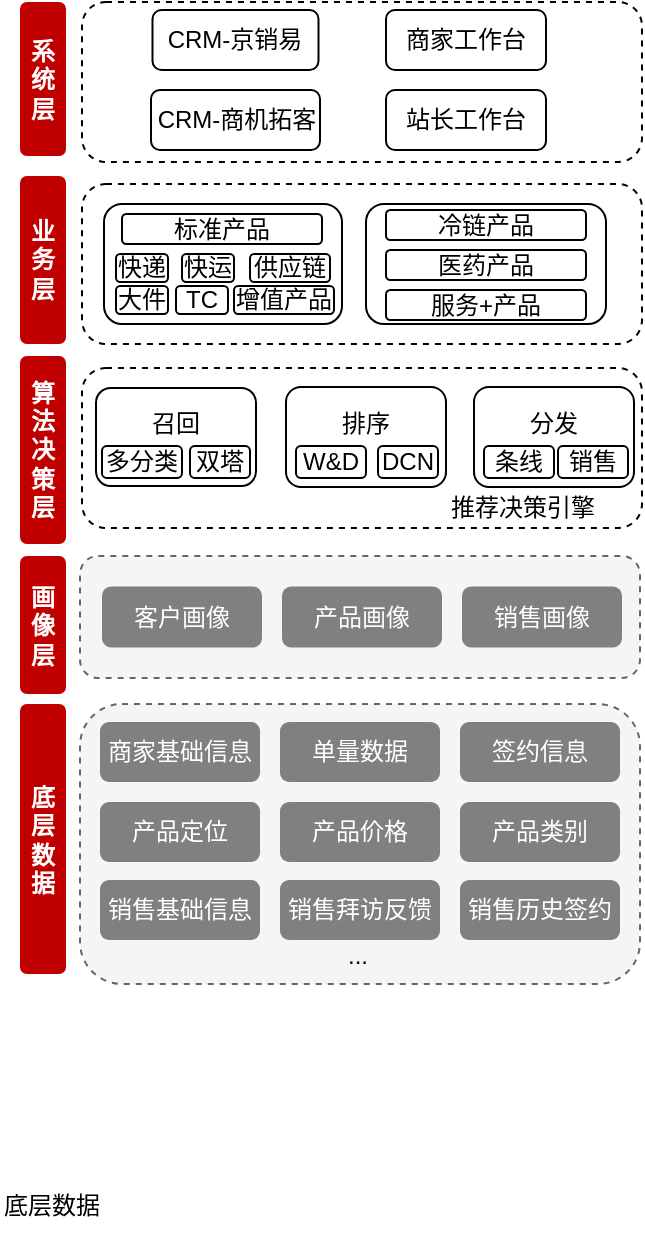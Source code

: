 <mxfile version="20.7.4" type="github">
  <diagram id="DPb6qml3PPKVToHAS9O5" name="第 1 页">
    <mxGraphModel dx="1064" dy="593" grid="1" gridSize="10" guides="1" tooltips="1" connect="1" arrows="1" fold="1" page="1" pageScale="1" pageWidth="827" pageHeight="1169" math="0" shadow="0">
      <root>
        <mxCell id="0" />
        <mxCell id="1" parent="0" />
        <mxCell id="wA1a_2lpNDio3Y59-0J--61" value="" style="group" vertex="1" connectable="0" parent="1">
          <mxGeometry x="111" y="63" width="280" height="80" as="geometry" />
        </mxCell>
        <mxCell id="wA1a_2lpNDio3Y59-0J--42" value="" style="rounded=1;whiteSpace=wrap;html=1;dashed=1;" vertex="1" parent="wA1a_2lpNDio3Y59-0J--61">
          <mxGeometry width="280" height="80" as="geometry" />
        </mxCell>
        <mxCell id="wA1a_2lpNDio3Y59-0J--56" value="CRM-京销易" style="rounded=1;whiteSpace=wrap;html=1;" vertex="1" parent="wA1a_2lpNDio3Y59-0J--61">
          <mxGeometry x="35.25" y="4" width="83" height="30" as="geometry" />
        </mxCell>
        <mxCell id="wA1a_2lpNDio3Y59-0J--57" value="CRM-商机拓客" style="rounded=1;whiteSpace=wrap;html=1;" vertex="1" parent="wA1a_2lpNDio3Y59-0J--61">
          <mxGeometry x="34.5" y="44" width="84.5" height="30" as="geometry" />
        </mxCell>
        <mxCell id="wA1a_2lpNDio3Y59-0J--58" value="商家工作台" style="rounded=1;whiteSpace=wrap;html=1;" vertex="1" parent="wA1a_2lpNDio3Y59-0J--61">
          <mxGeometry x="152" y="4" width="80" height="30" as="geometry" />
        </mxCell>
        <mxCell id="wA1a_2lpNDio3Y59-0J--59" value="站长工作台" style="rounded=1;whiteSpace=wrap;html=1;" vertex="1" parent="wA1a_2lpNDio3Y59-0J--61">
          <mxGeometry x="152" y="44" width="80" height="30" as="geometry" />
        </mxCell>
        <mxCell id="wA1a_2lpNDio3Y59-0J--62" value="" style="group" vertex="1" connectable="0" parent="1">
          <mxGeometry x="111" y="154" width="280" height="80" as="geometry" />
        </mxCell>
        <mxCell id="wA1a_2lpNDio3Y59-0J--29" value="" style="rounded=1;whiteSpace=wrap;html=1;dashed=1;" vertex="1" parent="wA1a_2lpNDio3Y59-0J--62">
          <mxGeometry width="280" height="80" as="geometry" />
        </mxCell>
        <mxCell id="wA1a_2lpNDio3Y59-0J--43" value="&amp;nbsp;&amp;nbsp;" style="rounded=1;whiteSpace=wrap;html=1;" vertex="1" parent="wA1a_2lpNDio3Y59-0J--62">
          <mxGeometry x="11" y="10" width="119" height="60" as="geometry" />
        </mxCell>
        <mxCell id="wA1a_2lpNDio3Y59-0J--44" value="" style="rounded=1;whiteSpace=wrap;html=1;" vertex="1" parent="wA1a_2lpNDio3Y59-0J--62">
          <mxGeometry x="142" y="10" width="120" height="60" as="geometry" />
        </mxCell>
        <mxCell id="wA1a_2lpNDio3Y59-0J--45" value="标准产品" style="rounded=1;whiteSpace=wrap;html=1;" vertex="1" parent="wA1a_2lpNDio3Y59-0J--62">
          <mxGeometry x="20" y="15" width="100" height="15" as="geometry" />
        </mxCell>
        <mxCell id="wA1a_2lpNDio3Y59-0J--46" value="供应链" style="rounded=1;whiteSpace=wrap;html=1;" vertex="1" parent="wA1a_2lpNDio3Y59-0J--62">
          <mxGeometry x="84" y="35" width="40" height="14" as="geometry" />
        </mxCell>
        <mxCell id="wA1a_2lpNDio3Y59-0J--48" value="快运" style="rounded=1;whiteSpace=wrap;html=1;" vertex="1" parent="wA1a_2lpNDio3Y59-0J--62">
          <mxGeometry x="50" y="35" width="26" height="14" as="geometry" />
        </mxCell>
        <mxCell id="wA1a_2lpNDio3Y59-0J--49" value="快递" style="rounded=1;whiteSpace=wrap;html=1;" vertex="1" parent="wA1a_2lpNDio3Y59-0J--62">
          <mxGeometry x="17" y="35" width="26" height="14" as="geometry" />
        </mxCell>
        <mxCell id="wA1a_2lpNDio3Y59-0J--50" value="TC" style="rounded=1;whiteSpace=wrap;html=1;" vertex="1" parent="wA1a_2lpNDio3Y59-0J--62">
          <mxGeometry x="47" y="51" width="26" height="14" as="geometry" />
        </mxCell>
        <mxCell id="wA1a_2lpNDio3Y59-0J--51" value="大件" style="rounded=1;whiteSpace=wrap;html=1;" vertex="1" parent="wA1a_2lpNDio3Y59-0J--62">
          <mxGeometry x="17" y="51" width="26" height="14" as="geometry" />
        </mxCell>
        <mxCell id="wA1a_2lpNDio3Y59-0J--52" value="增值产品" style="rounded=1;whiteSpace=wrap;html=1;" vertex="1" parent="wA1a_2lpNDio3Y59-0J--62">
          <mxGeometry x="76" y="51" width="50" height="14" as="geometry" />
        </mxCell>
        <mxCell id="wA1a_2lpNDio3Y59-0J--53" value="冷链产品" style="rounded=1;whiteSpace=wrap;html=1;" vertex="1" parent="wA1a_2lpNDio3Y59-0J--62">
          <mxGeometry x="152" y="13" width="100" height="15" as="geometry" />
        </mxCell>
        <mxCell id="wA1a_2lpNDio3Y59-0J--54" value="医药产品" style="rounded=1;whiteSpace=wrap;html=1;" vertex="1" parent="wA1a_2lpNDio3Y59-0J--62">
          <mxGeometry x="152" y="33" width="100" height="15" as="geometry" />
        </mxCell>
        <mxCell id="wA1a_2lpNDio3Y59-0J--55" value="服务+产品" style="rounded=1;whiteSpace=wrap;html=1;" vertex="1" parent="wA1a_2lpNDio3Y59-0J--62">
          <mxGeometry x="152" y="53" width="100" height="15" as="geometry" />
        </mxCell>
        <mxCell id="wA1a_2lpNDio3Y59-0J--76" value="&lt;span style=&quot;font-style: normal;&quot;&gt;底层数据&lt;/span&gt;" style="text;html=1;align=left;verticalAlign=middle;resizable=0;points=[];autosize=1;strokeColor=none;fillColor=none;fontStyle=2" vertex="1" parent="1">
          <mxGeometry x="70" y="650" width="70" height="30" as="geometry" />
        </mxCell>
        <mxCell id="wA1a_2lpNDio3Y59-0J--19" value="" style="rounded=1;whiteSpace=wrap;html=1;dashed=1;container=0;fillColor=#f5f5f5;fontColor=#333333;strokeColor=#666666;" vertex="1" parent="1">
          <mxGeometry x="110" y="414" width="280" height="140" as="geometry" />
        </mxCell>
        <mxCell id="wA1a_2lpNDio3Y59-0J--1" value="商家基础信息" style="rounded=1;whiteSpace=wrap;html=1;container=0;fillColor=#808080;fontColor=#FFFFFF;strokeColor=none;" vertex="1" parent="1">
          <mxGeometry x="120" y="423" width="80" height="30" as="geometry" />
        </mxCell>
        <mxCell id="wA1a_2lpNDio3Y59-0J--3" value="单量数据" style="rounded=1;whiteSpace=wrap;html=1;container=0;fillColor=#808080;strokeColor=none;fontColor=#FFFFFF;" vertex="1" parent="1">
          <mxGeometry x="210" y="423" width="80" height="30" as="geometry" />
        </mxCell>
        <mxCell id="wA1a_2lpNDio3Y59-0J--4" value="签约信息" style="rounded=1;whiteSpace=wrap;html=1;container=0;strokeColor=none;fillColor=#808080;fontColor=#FFFFFF;" vertex="1" parent="1">
          <mxGeometry x="300" y="423" width="80" height="30" as="geometry" />
        </mxCell>
        <mxCell id="wA1a_2lpNDio3Y59-0J--5" value="产品定位" style="rounded=1;whiteSpace=wrap;html=1;container=0;fillColor=#808080;strokeColor=none;fontColor=#FFFFFF;" vertex="1" parent="1">
          <mxGeometry x="120" y="463" width="80" height="30" as="geometry" />
        </mxCell>
        <mxCell id="wA1a_2lpNDio3Y59-0J--6" value="产品价格" style="rounded=1;whiteSpace=wrap;html=1;container=0;fillColor=#808080;strokeColor=none;fontColor=#FFFFFF;" vertex="1" parent="1">
          <mxGeometry x="210" y="463" width="80" height="30" as="geometry" />
        </mxCell>
        <mxCell id="wA1a_2lpNDio3Y59-0J--7" value="产品类别" style="rounded=1;whiteSpace=wrap;html=1;container=0;strokeColor=none;fillColor=#808080;fontColor=#FFFFFF;" vertex="1" parent="1">
          <mxGeometry x="300" y="463" width="80" height="30" as="geometry" />
        </mxCell>
        <mxCell id="wA1a_2lpNDio3Y59-0J--14" value="销售基础信息" style="rounded=1;whiteSpace=wrap;html=1;container=0;fillColor=#808080;strokeColor=none;fontColor=#FFFFFF;" vertex="1" parent="1">
          <mxGeometry x="120" y="502" width="80" height="30" as="geometry" />
        </mxCell>
        <mxCell id="wA1a_2lpNDio3Y59-0J--15" value="销售拜访反馈" style="rounded=1;whiteSpace=wrap;html=1;container=0;fillColor=#808080;strokeColor=none;fontColor=#FFFFFF;" vertex="1" parent="1">
          <mxGeometry x="210" y="502" width="80" height="30" as="geometry" />
        </mxCell>
        <mxCell id="wA1a_2lpNDio3Y59-0J--16" value="销售历史签约" style="rounded=1;whiteSpace=wrap;html=1;container=0;fillColor=#808080;strokeColor=none;fontColor=#FFFFFF;" vertex="1" parent="1">
          <mxGeometry x="300" y="502" width="80" height="30" as="geometry" />
        </mxCell>
        <mxCell id="wA1a_2lpNDio3Y59-0J--60" value="..." style="text;html=1;strokeColor=none;fillColor=none;align=center;verticalAlign=middle;whiteSpace=wrap;rounded=0;container=0;" vertex="1" parent="1">
          <mxGeometry x="219" y="525" width="60" height="30" as="geometry" />
        </mxCell>
        <mxCell id="wA1a_2lpNDio3Y59-0J--18" value="" style="rounded=1;whiteSpace=wrap;html=1;dashed=1;fillColor=#f5f5f5;fontColor=#333333;strokeColor=#666666;" vertex="1" parent="1">
          <mxGeometry x="110" y="340" width="280" height="61" as="geometry" />
        </mxCell>
        <mxCell id="wA1a_2lpNDio3Y59-0J--20" value="客户画像" style="rounded=1;whiteSpace=wrap;html=1;fillColor=#808080;strokeColor=none;fontColor=#FFFFFF;" vertex="1" parent="1">
          <mxGeometry x="121" y="355.25" width="80" height="30.5" as="geometry" />
        </mxCell>
        <mxCell id="wA1a_2lpNDio3Y59-0J--21" value="销售画像" style="rounded=1;whiteSpace=wrap;html=1;fillColor=#808080;strokeColor=none;fontColor=#FFFFFF;" vertex="1" parent="1">
          <mxGeometry x="301" y="355.25" width="80" height="30.5" as="geometry" />
        </mxCell>
        <mxCell id="wA1a_2lpNDio3Y59-0J--22" value="产品画像" style="rounded=1;whiteSpace=wrap;html=1;fillColor=#808080;strokeColor=none;fontColor=#FFFFFF;" vertex="1" parent="1">
          <mxGeometry x="211" y="355.25" width="80" height="30.5" as="geometry" />
        </mxCell>
        <mxCell id="wA1a_2lpNDio3Y59-0J--78" value="&lt;b&gt;&lt;font color=&quot;#ffffff&quot;&gt;系统层&lt;/font&gt;&lt;/b&gt;" style="rounded=1;whiteSpace=wrap;html=1;shadow=0;strokeColor=none;fillColor=#c00000;" vertex="1" parent="1">
          <mxGeometry x="80" y="63" width="23" height="77" as="geometry" />
        </mxCell>
        <mxCell id="wA1a_2lpNDio3Y59-0J--79" value="&lt;b&gt;&lt;font color=&quot;#ffffff&quot;&gt;底层数据&lt;/font&gt;&lt;/b&gt;" style="rounded=1;whiteSpace=wrap;html=1;shadow=0;strokeColor=none;fillColor=#c00000;" vertex="1" parent="1">
          <mxGeometry x="80" y="414" width="23" height="135" as="geometry" />
        </mxCell>
        <mxCell id="wA1a_2lpNDio3Y59-0J--80" value="&lt;font color=&quot;#ffffff&quot;&gt;&lt;b&gt;画像层&lt;/b&gt;&lt;/font&gt;" style="rounded=1;whiteSpace=wrap;html=1;shadow=0;strokeColor=none;fillColor=#c00000;" vertex="1" parent="1">
          <mxGeometry x="80" y="340" width="23" height="69" as="geometry" />
        </mxCell>
        <mxCell id="wA1a_2lpNDio3Y59-0J--81" value="&lt;font color=&quot;#ffffff&quot;&gt;&lt;b&gt;算法决策层&lt;/b&gt;&lt;/font&gt;" style="rounded=1;whiteSpace=wrap;html=1;shadow=0;strokeColor=none;fillColor=#c00000;" vertex="1" parent="1">
          <mxGeometry x="80" y="240" width="23" height="94" as="geometry" />
        </mxCell>
        <mxCell id="wA1a_2lpNDio3Y59-0J--82" value="&lt;font color=&quot;#ffffff&quot;&gt;&lt;b&gt;业务层&lt;/b&gt;&lt;/font&gt;" style="rounded=1;whiteSpace=wrap;html=1;shadow=0;strokeColor=none;fillColor=#c00000;" vertex="1" parent="1">
          <mxGeometry x="80" y="150" width="23" height="84" as="geometry" />
        </mxCell>
        <mxCell id="wA1a_2lpNDio3Y59-0J--23" value="" style="rounded=1;whiteSpace=wrap;html=1;dashed=1;" vertex="1" parent="1">
          <mxGeometry x="111" y="246" width="280" height="80" as="geometry" />
        </mxCell>
        <mxCell id="wA1a_2lpNDio3Y59-0J--24" value="召回&lt;br&gt;&lt;br&gt;" style="rounded=1;whiteSpace=wrap;html=1;" vertex="1" parent="1">
          <mxGeometry x="118" y="256" width="80" height="49" as="geometry" />
        </mxCell>
        <mxCell id="wA1a_2lpNDio3Y59-0J--25" value="排序&lt;br&gt;&lt;br&gt;" style="rounded=1;whiteSpace=wrap;html=1;" vertex="1" parent="1">
          <mxGeometry x="213" y="255.5" width="80" height="50" as="geometry" />
        </mxCell>
        <mxCell id="wA1a_2lpNDio3Y59-0J--26" value="推荐决策引擎" style="text;html=1;strokeColor=none;fillColor=none;align=center;verticalAlign=middle;whiteSpace=wrap;rounded=0;" vertex="1" parent="1">
          <mxGeometry x="292" y="301" width="79" height="30" as="geometry" />
        </mxCell>
        <mxCell id="wA1a_2lpNDio3Y59-0J--28" value="分发&lt;br&gt;&lt;br&gt;" style="rounded=1;whiteSpace=wrap;html=1;" vertex="1" parent="1">
          <mxGeometry x="307" y="255.5" width="80" height="50" as="geometry" />
        </mxCell>
        <mxCell id="wA1a_2lpNDio3Y59-0J--34" value="双塔" style="rounded=1;whiteSpace=wrap;html=1;" vertex="1" parent="1">
          <mxGeometry x="165" y="285" width="30" height="16" as="geometry" />
        </mxCell>
        <mxCell id="wA1a_2lpNDio3Y59-0J--35" value="多分类" style="rounded=1;whiteSpace=wrap;html=1;" vertex="1" parent="1">
          <mxGeometry x="121" y="285" width="40" height="16" as="geometry" />
        </mxCell>
        <mxCell id="wA1a_2lpNDio3Y59-0J--36" value="W&amp;amp;D" style="rounded=1;whiteSpace=wrap;html=1;" vertex="1" parent="1">
          <mxGeometry x="218" y="285" width="35" height="16" as="geometry" />
        </mxCell>
        <mxCell id="wA1a_2lpNDio3Y59-0J--38" value="DCN" style="rounded=1;whiteSpace=wrap;html=1;" vertex="1" parent="1">
          <mxGeometry x="259" y="285" width="30" height="16" as="geometry" />
        </mxCell>
        <mxCell id="wA1a_2lpNDio3Y59-0J--39" value="条线" style="rounded=1;whiteSpace=wrap;html=1;" vertex="1" parent="1">
          <mxGeometry x="312" y="285" width="35" height="16" as="geometry" />
        </mxCell>
        <mxCell id="wA1a_2lpNDio3Y59-0J--40" value="销售" style="rounded=1;whiteSpace=wrap;html=1;" vertex="1" parent="1">
          <mxGeometry x="349" y="285" width="35" height="16" as="geometry" />
        </mxCell>
      </root>
    </mxGraphModel>
  </diagram>
</mxfile>

